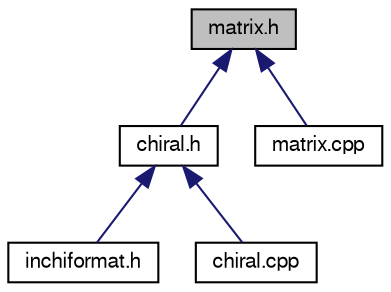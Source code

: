 digraph G
{
  edge [fontname="FreeSans",fontsize="10",labelfontname="FreeSans",labelfontsize="10"];
  node [fontname="FreeSans",fontsize="10",shape=record];
  Node1 [label="matrix.h",height=0.2,width=0.4,color="black", fillcolor="grey75", style="filled" fontcolor="black"];
  Node1 -> Node2 [dir=back,color="midnightblue",fontsize="10",style="solid",fontname="FreeSans"];
  Node2 [label="chiral.h",height=0.2,width=0.4,color="black", fillcolor="white", style="filled",URL="$chiral_8h.shtml",tooltip="Detect chiral atoms and molecules."];
  Node2 -> Node3 [dir=back,color="midnightblue",fontsize="10",style="solid",fontname="FreeSans"];
  Node3 [label="inchiformat.h",height=0.2,width=0.4,color="black", fillcolor="white", style="filled",URL="$inchiformat_8h.shtml"];
  Node2 -> Node4 [dir=back,color="midnightblue",fontsize="10",style="solid",fontname="FreeSans"];
  Node4 [label="chiral.cpp",height=0.2,width=0.4,color="black", fillcolor="white", style="filled",URL="$chiral_8cpp.shtml",tooltip="Detect chiral atoms and molecules."];
  Node1 -> Node5 [dir=back,color="midnightblue",fontsize="10",style="solid",fontname="FreeSans"];
  Node5 [label="matrix.cpp",height=0.2,width=0.4,color="black", fillcolor="white", style="filled",URL="$matrix_8cpp.shtml",tooltip="Operations on arbitrary-sized matrix."];
}
